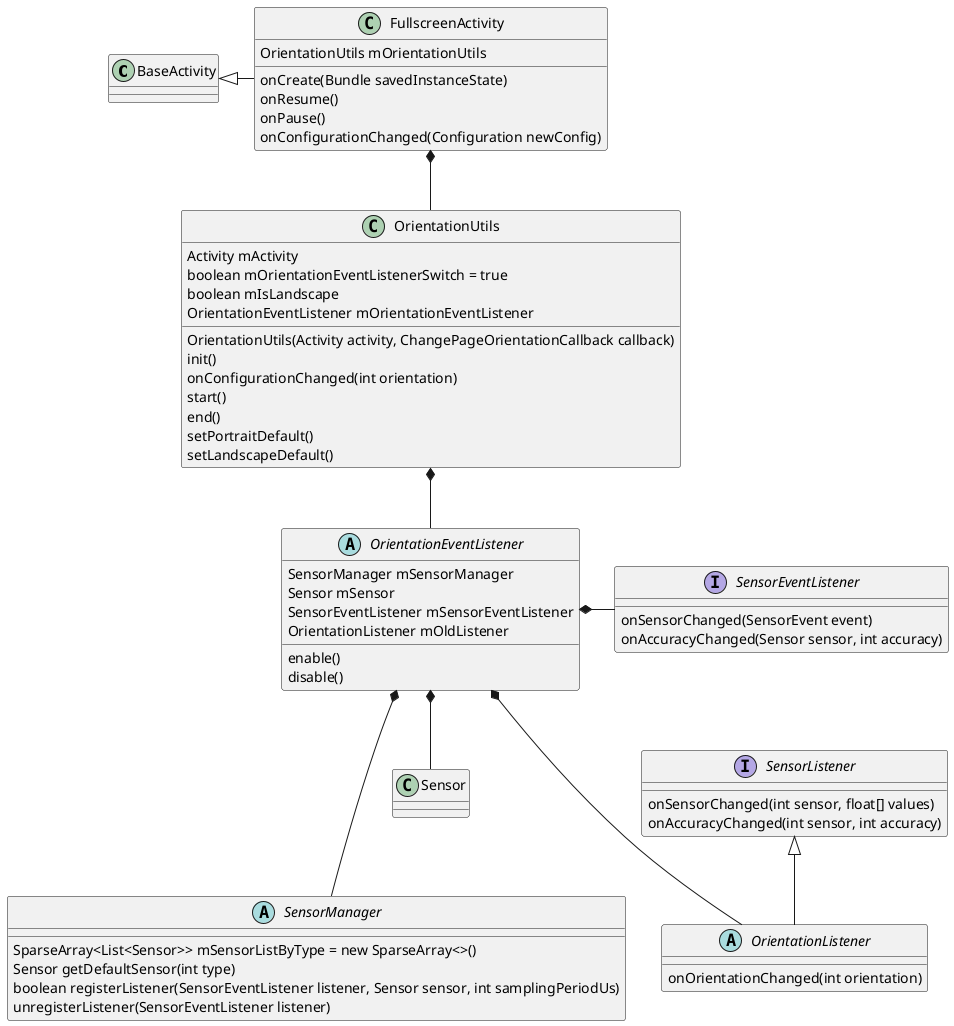 @startuml

class BaseActivity

class FullscreenActivity {
    OrientationUtils mOrientationUtils
    onCreate(Bundle savedInstanceState)
    onResume()
    onPause()
    onConfigurationChanged(Configuration newConfig)
}

class OrientationUtils {
    Activity mActivity
    boolean mOrientationEventListenerSwitch = true
    boolean mIsLandscape
    OrientationEventListener mOrientationEventListener
    OrientationUtils(Activity activity, ChangePageOrientationCallback callback)
    init()
    onConfigurationChanged(int orientation)
    start()
    end()
    setPortraitDefault()
    setLandscapeDefault()
}

abstract class OrientationEventListener {
    SensorManager mSensorManager
    Sensor mSensor
    SensorEventListener mSensorEventListener
    OrientationListener mOldListener
    enable()
    disable()
}

abstract class SensorManager {
    SparseArray<List<Sensor>> mSensorListByType = new SparseArray<>()
    Sensor getDefaultSensor(int type)
    boolean registerListener(SensorEventListener listener, Sensor sensor, int samplingPeriodUs)
    unregisterListener(SensorEventListener listener)
}

class Sensor

interface SensorEventListener {
    onSensorChanged(SensorEvent event)
    onAccuracyChanged(Sensor sensor, int accuracy)
}

abstract OrientationListener {
    onOrientationChanged(int orientation)
}

interface SensorListener {
    onSensorChanged(int sensor, float[] values)
    onAccuracyChanged(int sensor, int accuracy)
}

BaseActivity <|- FullscreenActivity
FullscreenActivity *-- OrientationUtils
OrientationUtils *-- OrientationEventListener
OrientationEventListener *-- Sensor
OrientationEventListener *--- SensorManager
OrientationEventListener *- SensorEventListener
OrientationEventListener *--- OrientationListener
SensorListener <|-- OrientationListener

@enduml